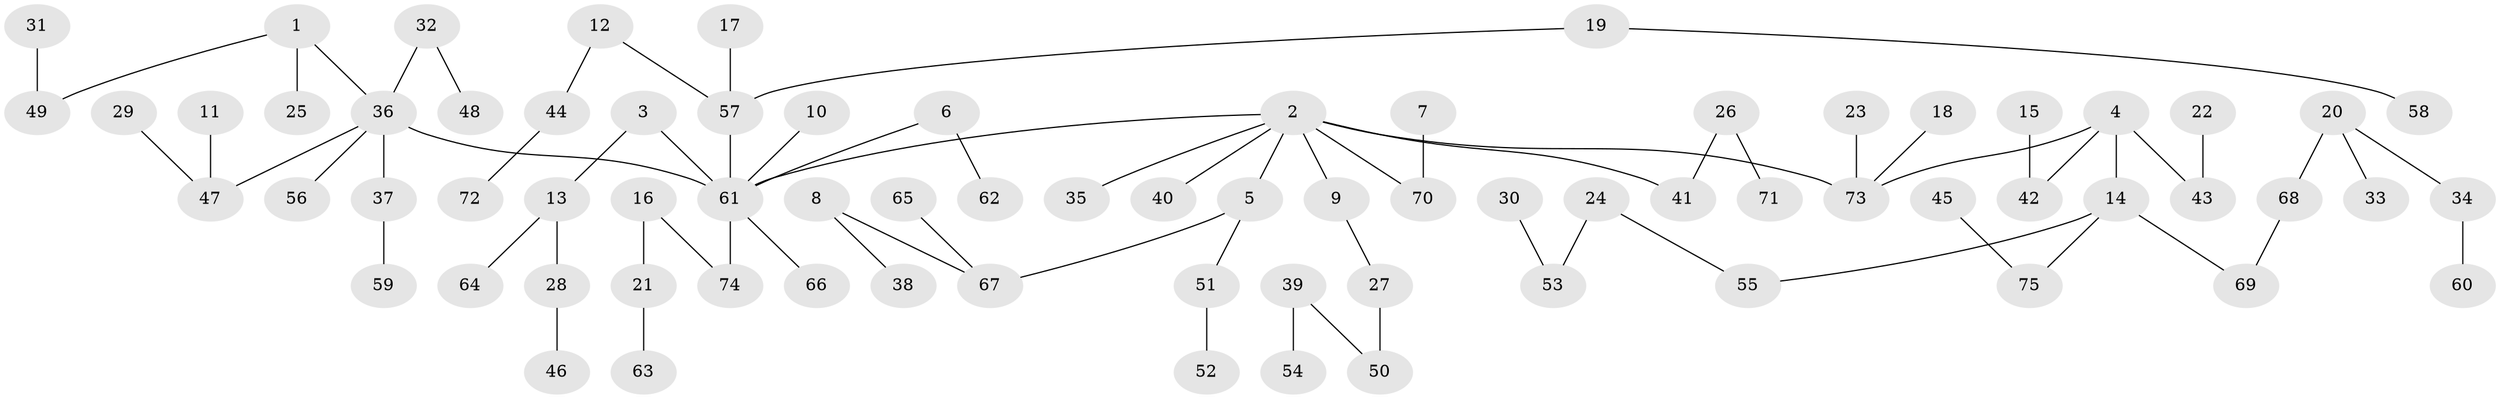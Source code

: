 // original degree distribution, {3: 0.15436241610738255, 7: 0.006711409395973154, 10: 0.006711409395973154, 9: 0.006711409395973154, 4: 0.053691275167785234, 6: 0.013422818791946308, 2: 0.24161073825503357, 1: 0.5033557046979866, 5: 0.013422818791946308}
// Generated by graph-tools (version 1.1) at 2025/02/03/09/25 03:02:16]
// undirected, 75 vertices, 74 edges
graph export_dot {
graph [start="1"]
  node [color=gray90,style=filled];
  1;
  2;
  3;
  4;
  5;
  6;
  7;
  8;
  9;
  10;
  11;
  12;
  13;
  14;
  15;
  16;
  17;
  18;
  19;
  20;
  21;
  22;
  23;
  24;
  25;
  26;
  27;
  28;
  29;
  30;
  31;
  32;
  33;
  34;
  35;
  36;
  37;
  38;
  39;
  40;
  41;
  42;
  43;
  44;
  45;
  46;
  47;
  48;
  49;
  50;
  51;
  52;
  53;
  54;
  55;
  56;
  57;
  58;
  59;
  60;
  61;
  62;
  63;
  64;
  65;
  66;
  67;
  68;
  69;
  70;
  71;
  72;
  73;
  74;
  75;
  1 -- 25 [weight=1.0];
  1 -- 36 [weight=1.0];
  1 -- 49 [weight=1.0];
  2 -- 5 [weight=1.0];
  2 -- 9 [weight=1.0];
  2 -- 35 [weight=1.0];
  2 -- 40 [weight=1.0];
  2 -- 41 [weight=1.0];
  2 -- 61 [weight=1.0];
  2 -- 70 [weight=1.0];
  2 -- 73 [weight=1.0];
  3 -- 13 [weight=1.0];
  3 -- 61 [weight=1.0];
  4 -- 14 [weight=1.0];
  4 -- 42 [weight=1.0];
  4 -- 43 [weight=1.0];
  4 -- 73 [weight=1.0];
  5 -- 51 [weight=1.0];
  5 -- 67 [weight=1.0];
  6 -- 61 [weight=1.0];
  6 -- 62 [weight=1.0];
  7 -- 70 [weight=1.0];
  8 -- 38 [weight=1.0];
  8 -- 67 [weight=1.0];
  9 -- 27 [weight=1.0];
  10 -- 61 [weight=1.0];
  11 -- 47 [weight=1.0];
  12 -- 44 [weight=1.0];
  12 -- 57 [weight=1.0];
  13 -- 28 [weight=1.0];
  13 -- 64 [weight=1.0];
  14 -- 55 [weight=1.0];
  14 -- 69 [weight=1.0];
  14 -- 75 [weight=1.0];
  15 -- 42 [weight=1.0];
  16 -- 21 [weight=1.0];
  16 -- 74 [weight=1.0];
  17 -- 57 [weight=1.0];
  18 -- 73 [weight=1.0];
  19 -- 57 [weight=1.0];
  19 -- 58 [weight=1.0];
  20 -- 33 [weight=1.0];
  20 -- 34 [weight=1.0];
  20 -- 68 [weight=1.0];
  21 -- 63 [weight=1.0];
  22 -- 43 [weight=1.0];
  23 -- 73 [weight=1.0];
  24 -- 53 [weight=1.0];
  24 -- 55 [weight=1.0];
  26 -- 41 [weight=1.0];
  26 -- 71 [weight=1.0];
  27 -- 50 [weight=1.0];
  28 -- 46 [weight=1.0];
  29 -- 47 [weight=1.0];
  30 -- 53 [weight=1.0];
  31 -- 49 [weight=1.0];
  32 -- 36 [weight=1.0];
  32 -- 48 [weight=1.0];
  34 -- 60 [weight=1.0];
  36 -- 37 [weight=1.0];
  36 -- 47 [weight=1.0];
  36 -- 56 [weight=1.0];
  36 -- 61 [weight=1.0];
  37 -- 59 [weight=1.0];
  39 -- 50 [weight=1.0];
  39 -- 54 [weight=1.0];
  44 -- 72 [weight=1.0];
  45 -- 75 [weight=1.0];
  51 -- 52 [weight=1.0];
  57 -- 61 [weight=1.0];
  61 -- 66 [weight=1.0];
  61 -- 74 [weight=1.0];
  65 -- 67 [weight=1.0];
  68 -- 69 [weight=1.0];
}
